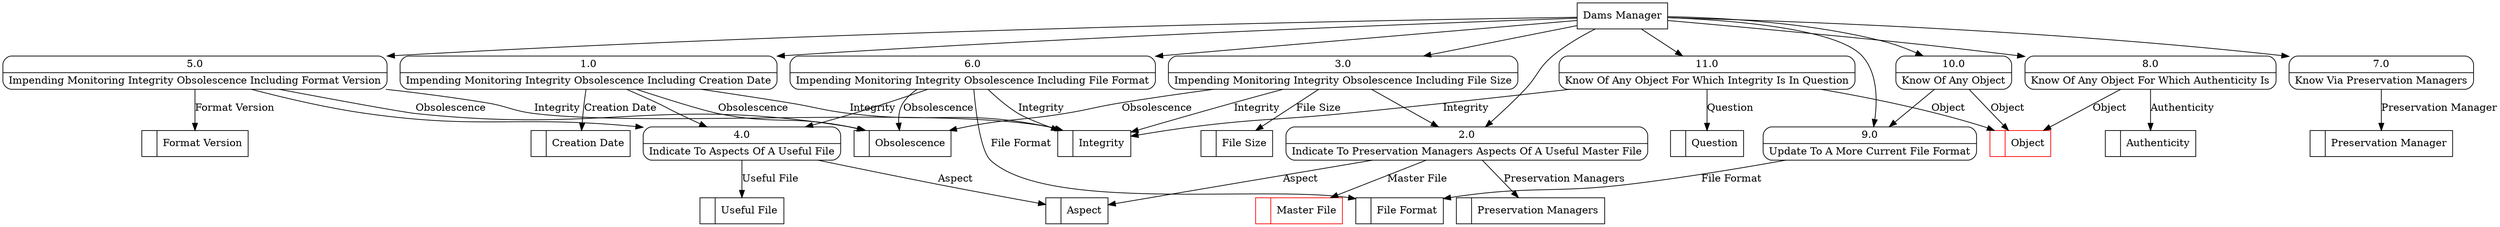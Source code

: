 digraph dfd2{ 
node[shape=record]
200 [label="<f0>  |<f1> Format Version " ];
201 [label="<f0>  |<f1> Integrity " ];
202 [label="<f0>  |<f1> File Format " ];
203 [label="<f0>  |<f1> Creation Date " ];
204 [label="<f0>  |<f1> Useful File " ];
205 [label="<f0>  |<f1> Aspect " ];
206 [label="<f0>  |<f1> Obsolescence " ];
207 [label="<f0>  |<f1> File Size " ];
208 [label="<f0>  |<f1> Object " color=red];
209 [label="<f0>  |<f1> Authenticity " ];
210 [label="<f0>  |<f1> Preservation Managers " ];
211 [label="<f0>  |<f1> Question " ];
212 [label="<f0>  |<f1> Master File " color=red];
213 [label="<f0>  |<f1> Preservation Manager " ];
214 [label="Dams Manager" shape=box];
215 [label="{<f0> 1.0|<f1> Impending Monitoring Integrity Obsolescence Including Creation Date }" shape=Mrecord];
216 [label="{<f0> 2.0|<f1> Indicate To Preservation Managers Aspects Of A Useful Master File }" shape=Mrecord];
217 [label="{<f0> 3.0|<f1> Impending Monitoring Integrity Obsolescence Including File Size }" shape=Mrecord];
218 [label="{<f0> 4.0|<f1> Indicate To Aspects Of A Useful File }" shape=Mrecord];
219 [label="{<f0> 5.0|<f1> Impending Monitoring Integrity Obsolescence Including Format Version }" shape=Mrecord];
220 [label="{<f0> 6.0|<f1> Impending Monitoring Integrity Obsolescence Including File Format }" shape=Mrecord];
221 [label="{<f0> 7.0|<f1> Know Via Preservation Managers }" shape=Mrecord];
222 [label="{<f0> 8.0|<f1> Know Of Any Object For Which Authenticity Is }" shape=Mrecord];
223 [label="{<f0> 9.0|<f1> Update To A More Current File Format }" shape=Mrecord];
224 [label="{<f0> 10.0|<f1> Know Of Any Object }" shape=Mrecord];
225 [label="{<f0> 11.0|<f1> Know Of Any Object For Which Integrity Is In Question }" shape=Mrecord];
214 -> 215
214 -> 216
214 -> 217
214 -> 219
214 -> 220
214 -> 221
214 -> 222
214 -> 223
214 -> 224
214 -> 225
215 -> 218
215 -> 203 [label="Creation Date"]
215 -> 201 [label="Integrity"]
215 -> 206 [label="Obsolescence"]
216 -> 212 [label="Master File"]
216 -> 210 [label="Preservation Managers"]
216 -> 205 [label="Aspect"]
217 -> 216
217 -> 201 [label="Integrity"]
217 -> 206 [label="Obsolescence"]
217 -> 207 [label="File Size"]
218 -> 205 [label="Aspect"]
218 -> 204 [label="Useful File"]
219 -> 218
219 -> 200 [label="Format Version"]
219 -> 201 [label="Integrity"]
219 -> 206 [label="Obsolescence"]
220 -> 218
220 -> 202 [label="File Format"]
220 -> 201 [label="Integrity"]
220 -> 206 [label="Obsolescence"]
221 -> 213 [label="Preservation Manager"]
222 -> 209 [label="Authenticity"]
222 -> 208 [label="Object"]
223 -> 202 [label="File Format"]
224 -> 223
224 -> 208 [label="Object"]
225 -> 208 [label="Object"]
225 -> 211 [label="Question"]
225 -> 201 [label="Integrity"]
}